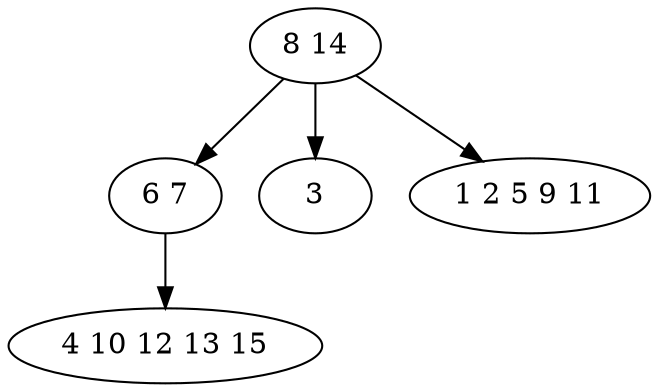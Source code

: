 digraph true_tree {
	"0" -> "1"
	"1" -> "2"
	"0" -> "3"
	"0" -> "4"
	"0" [label="8 14"];
	"1" [label="6 7"];
	"2" [label="4 10 12 13 15"];
	"3" [label="3"];
	"4" [label="1 2 5 9 11"];
}
